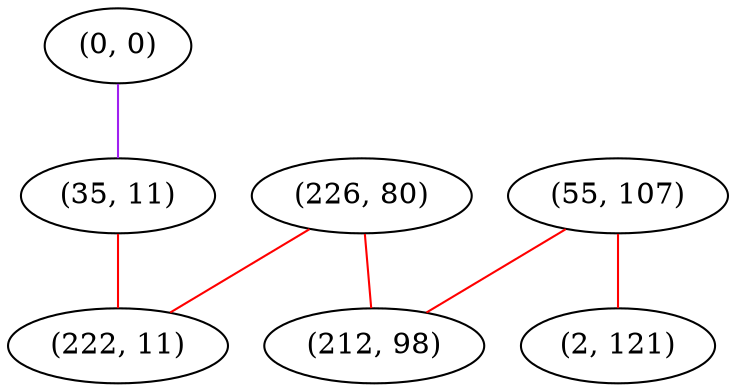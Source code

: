 graph "" {
"(226, 80)";
"(0, 0)";
"(55, 107)";
"(35, 11)";
"(222, 11)";
"(2, 121)";
"(212, 98)";
"(226, 80)" -- "(222, 11)"  [color=red, key=0, weight=1];
"(226, 80)" -- "(212, 98)"  [color=red, key=0, weight=1];
"(0, 0)" -- "(35, 11)"  [color=purple, key=0, weight=4];
"(55, 107)" -- "(212, 98)"  [color=red, key=0, weight=1];
"(55, 107)" -- "(2, 121)"  [color=red, key=0, weight=1];
"(35, 11)" -- "(222, 11)"  [color=red, key=0, weight=1];
}
